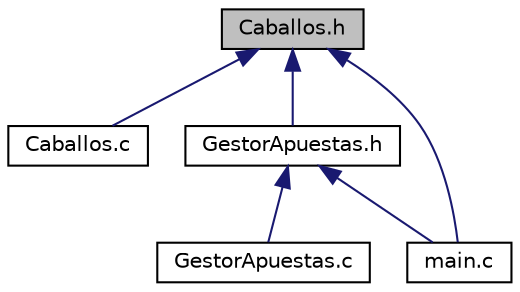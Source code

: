 digraph "Caballos.h"
{
  edge [fontname="Helvetica",fontsize="10",labelfontname="Helvetica",labelfontsize="10"];
  node [fontname="Helvetica",fontsize="10",shape=record];
  Node1 [label="Caballos.h",height=0.2,width=0.4,color="black", fillcolor="grey75", style="filled", fontcolor="black"];
  Node1 -> Node2 [dir="back",color="midnightblue",fontsize="10",style="solid"];
  Node2 [label="Caballos.c",height=0.2,width=0.4,color="black", fillcolor="white", style="filled",URL="$Caballos_8c.html",tooltip="Caballos de la practica final. "];
  Node1 -> Node3 [dir="back",color="midnightblue",fontsize="10",style="solid"];
  Node3 [label="GestorApuestas.h",height=0.2,width=0.4,color="black", fillcolor="white", style="filled",URL="$GestorApuestas_8h.html",tooltip="libreria del gestor de apuestas del Proyecto Final. "];
  Node3 -> Node4 [dir="back",color="midnightblue",fontsize="10",style="solid"];
  Node4 [label="GestorApuestas.c",height=0.2,width=0.4,color="black", fillcolor="white", style="filled",URL="$GestorApuestas_8c.html",tooltip="Gestor de apuestas del Proyecto Final. "];
  Node3 -> Node5 [dir="back",color="midnightblue",fontsize="10",style="solid"];
  Node5 [label="main.c",height=0.2,width=0.4,color="black", fillcolor="white", style="filled",URL="$main_8c.html",tooltip="main del Proyecto Final. "];
  Node1 -> Node5 [dir="back",color="midnightblue",fontsize="10",style="solid"];
}
